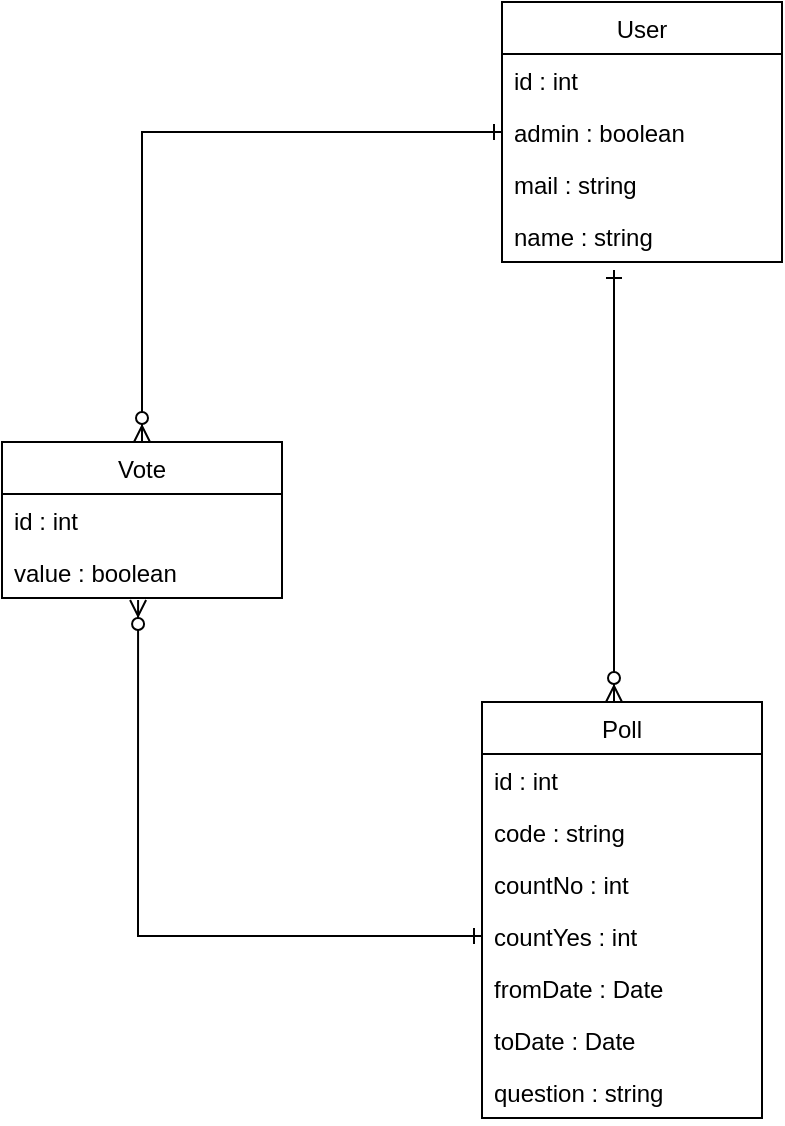 <mxfile version="13.6.10" type="github"><diagram id="Z0h7QygblZwSYOaQnmhq" name="Page-1"><mxGraphModel dx="1422" dy="772" grid="1" gridSize="10" guides="1" tooltips="1" connect="1" arrows="1" fold="1" page="1" pageScale="1" pageWidth="827" pageHeight="1169" math="0" shadow="0"><root><mxCell id="0"/><mxCell id="1" parent="0"/><mxCell id="TcmQMfwG0QxREDvTSVk4-6" value="Vote" style="swimlane;fontStyle=0;childLayout=stackLayout;horizontal=1;startSize=26;fillColor=none;horizontalStack=0;resizeParent=1;resizeParentMax=0;resizeLast=0;collapsible=1;marginBottom=0;" vertex="1" parent="1"><mxGeometry x="60" y="310" width="140" height="78" as="geometry"/></mxCell><mxCell id="TcmQMfwG0QxREDvTSVk4-7" value="id : int" style="text;strokeColor=none;fillColor=none;align=left;verticalAlign=top;spacingLeft=4;spacingRight=4;overflow=hidden;rotatable=0;points=[[0,0.5],[1,0.5]];portConstraint=eastwest;" vertex="1" parent="TcmQMfwG0QxREDvTSVk4-6"><mxGeometry y="26" width="140" height="26" as="geometry"/></mxCell><mxCell id="TcmQMfwG0QxREDvTSVk4-8" value="value : boolean" style="text;strokeColor=none;fillColor=none;align=left;verticalAlign=top;spacingLeft=4;spacingRight=4;overflow=hidden;rotatable=0;points=[[0,0.5],[1,0.5]];portConstraint=eastwest;" vertex="1" parent="TcmQMfwG0QxREDvTSVk4-6"><mxGeometry y="52" width="140" height="26" as="geometry"/></mxCell><mxCell id="TcmQMfwG0QxREDvTSVk4-22" style="edgeStyle=orthogonalEdgeStyle;rounded=0;orthogonalLoop=1;jettySize=auto;html=1;entryX=0.4;entryY=1.154;entryDx=0;entryDy=0;entryPerimeter=0;endArrow=ERone;endFill=0;startArrow=ERzeroToMany;startFill=1;" edge="1" parent="1" source="TcmQMfwG0QxREDvTSVk4-11" target="TcmQMfwG0QxREDvTSVk4-5"><mxGeometry relative="1" as="geometry"><Array as="points"><mxPoint x="366" y="300"/><mxPoint x="366" y="300"/></Array></mxGeometry></mxCell><mxCell id="TcmQMfwG0QxREDvTSVk4-11" value="Poll" style="swimlane;fontStyle=0;childLayout=stackLayout;horizontal=1;startSize=26;fillColor=none;horizontalStack=0;resizeParent=1;resizeParentMax=0;resizeLast=0;collapsible=1;marginBottom=0;" vertex="1" parent="1"><mxGeometry x="300" y="440" width="140" height="208" as="geometry"/></mxCell><mxCell id="TcmQMfwG0QxREDvTSVk4-12" value="id : int" style="text;strokeColor=none;fillColor=none;align=left;verticalAlign=top;spacingLeft=4;spacingRight=4;overflow=hidden;rotatable=0;points=[[0,0.5],[1,0.5]];portConstraint=eastwest;" vertex="1" parent="TcmQMfwG0QxREDvTSVk4-11"><mxGeometry y="26" width="140" height="26" as="geometry"/></mxCell><mxCell id="TcmQMfwG0QxREDvTSVk4-13" value="code : string" style="text;strokeColor=none;fillColor=none;align=left;verticalAlign=top;spacingLeft=4;spacingRight=4;overflow=hidden;rotatable=0;points=[[0,0.5],[1,0.5]];portConstraint=eastwest;" vertex="1" parent="TcmQMfwG0QxREDvTSVk4-11"><mxGeometry y="52" width="140" height="26" as="geometry"/></mxCell><mxCell id="TcmQMfwG0QxREDvTSVk4-14" value="countNo : int" style="text;strokeColor=none;fillColor=none;align=left;verticalAlign=top;spacingLeft=4;spacingRight=4;overflow=hidden;rotatable=0;points=[[0,0.5],[1,0.5]];portConstraint=eastwest;" vertex="1" parent="TcmQMfwG0QxREDvTSVk4-11"><mxGeometry y="78" width="140" height="26" as="geometry"/></mxCell><mxCell id="TcmQMfwG0QxREDvTSVk4-15" value="countYes : int" style="text;strokeColor=none;fillColor=none;align=left;verticalAlign=top;spacingLeft=4;spacingRight=4;overflow=hidden;rotatable=0;points=[[0,0.5],[1,0.5]];portConstraint=eastwest;" vertex="1" parent="TcmQMfwG0QxREDvTSVk4-11"><mxGeometry y="104" width="140" height="26" as="geometry"/></mxCell><mxCell id="TcmQMfwG0QxREDvTSVk4-17" value="fromDate : Date" style="text;strokeColor=none;fillColor=none;align=left;verticalAlign=top;spacingLeft=4;spacingRight=4;overflow=hidden;rotatable=0;points=[[0,0.5],[1,0.5]];portConstraint=eastwest;" vertex="1" parent="TcmQMfwG0QxREDvTSVk4-11"><mxGeometry y="130" width="140" height="26" as="geometry"/></mxCell><mxCell id="TcmQMfwG0QxREDvTSVk4-16" value="toDate : Date" style="text;strokeColor=none;fillColor=none;align=left;verticalAlign=top;spacingLeft=4;spacingRight=4;overflow=hidden;rotatable=0;points=[[0,0.5],[1,0.5]];portConstraint=eastwest;" vertex="1" parent="TcmQMfwG0QxREDvTSVk4-11"><mxGeometry y="156" width="140" height="26" as="geometry"/></mxCell><mxCell id="TcmQMfwG0QxREDvTSVk4-18" value="question : string" style="text;strokeColor=none;fillColor=none;align=left;verticalAlign=top;spacingLeft=4;spacingRight=4;overflow=hidden;rotatable=0;points=[[0,0.5],[1,0.5]];portConstraint=eastwest;" vertex="1" parent="TcmQMfwG0QxREDvTSVk4-11"><mxGeometry y="182" width="140" height="26" as="geometry"/></mxCell><mxCell id="TcmQMfwG0QxREDvTSVk4-19" style="edgeStyle=orthogonalEdgeStyle;rounded=0;orthogonalLoop=1;jettySize=auto;html=1;exitX=0;exitY=0.5;exitDx=0;exitDy=0;entryX=0.5;entryY=0;entryDx=0;entryDy=0;endArrow=ERzeroToMany;endFill=1;startArrow=ERone;startFill=0;" edge="1" parent="1" source="TcmQMfwG0QxREDvTSVk4-3" target="TcmQMfwG0QxREDvTSVk4-6"><mxGeometry relative="1" as="geometry"/></mxCell><mxCell id="TcmQMfwG0QxREDvTSVk4-20" style="edgeStyle=orthogonalEdgeStyle;rounded=0;orthogonalLoop=1;jettySize=auto;html=1;exitX=0;exitY=0.5;exitDx=0;exitDy=0;entryX=0.486;entryY=1.038;entryDx=0;entryDy=0;entryPerimeter=0;endArrow=ERzeroToMany;endFill=1;startArrow=ERone;startFill=0;" edge="1" parent="1" source="TcmQMfwG0QxREDvTSVk4-15" target="TcmQMfwG0QxREDvTSVk4-8"><mxGeometry relative="1" as="geometry"><mxPoint x="130" y="400" as="targetPoint"/></mxGeometry></mxCell><mxCell id="TcmQMfwG0QxREDvTSVk4-1" value="User" style="swimlane;fontStyle=0;childLayout=stackLayout;horizontal=1;startSize=26;fillColor=none;horizontalStack=0;resizeParent=1;resizeParentMax=0;resizeLast=0;collapsible=1;marginBottom=0;" vertex="1" parent="1"><mxGeometry x="310" y="90" width="140" height="130" as="geometry"/></mxCell><mxCell id="TcmQMfwG0QxREDvTSVk4-2" value="id : int" style="text;strokeColor=none;fillColor=none;align=left;verticalAlign=top;spacingLeft=4;spacingRight=4;overflow=hidden;rotatable=0;points=[[0,0.5],[1,0.5]];portConstraint=eastwest;" vertex="1" parent="TcmQMfwG0QxREDvTSVk4-1"><mxGeometry y="26" width="140" height="26" as="geometry"/></mxCell><mxCell id="TcmQMfwG0QxREDvTSVk4-3" value="admin : boolean" style="text;strokeColor=none;fillColor=none;align=left;verticalAlign=top;spacingLeft=4;spacingRight=4;overflow=hidden;rotatable=0;points=[[0,0.5],[1,0.5]];portConstraint=eastwest;" vertex="1" parent="TcmQMfwG0QxREDvTSVk4-1"><mxGeometry y="52" width="140" height="26" as="geometry"/></mxCell><mxCell id="TcmQMfwG0QxREDvTSVk4-4" value="mail : string" style="text;strokeColor=none;fillColor=none;align=left;verticalAlign=top;spacingLeft=4;spacingRight=4;overflow=hidden;rotatable=0;points=[[0,0.5],[1,0.5]];portConstraint=eastwest;" vertex="1" parent="TcmQMfwG0QxREDvTSVk4-1"><mxGeometry y="78" width="140" height="26" as="geometry"/></mxCell><mxCell id="TcmQMfwG0QxREDvTSVk4-5" value="name : string" style="text;strokeColor=none;fillColor=none;align=left;verticalAlign=top;spacingLeft=4;spacingRight=4;overflow=hidden;rotatable=0;points=[[0,0.5],[1,0.5]];portConstraint=eastwest;" vertex="1" parent="TcmQMfwG0QxREDvTSVk4-1"><mxGeometry y="104" width="140" height="26" as="geometry"/></mxCell></root></mxGraphModel></diagram></mxfile>